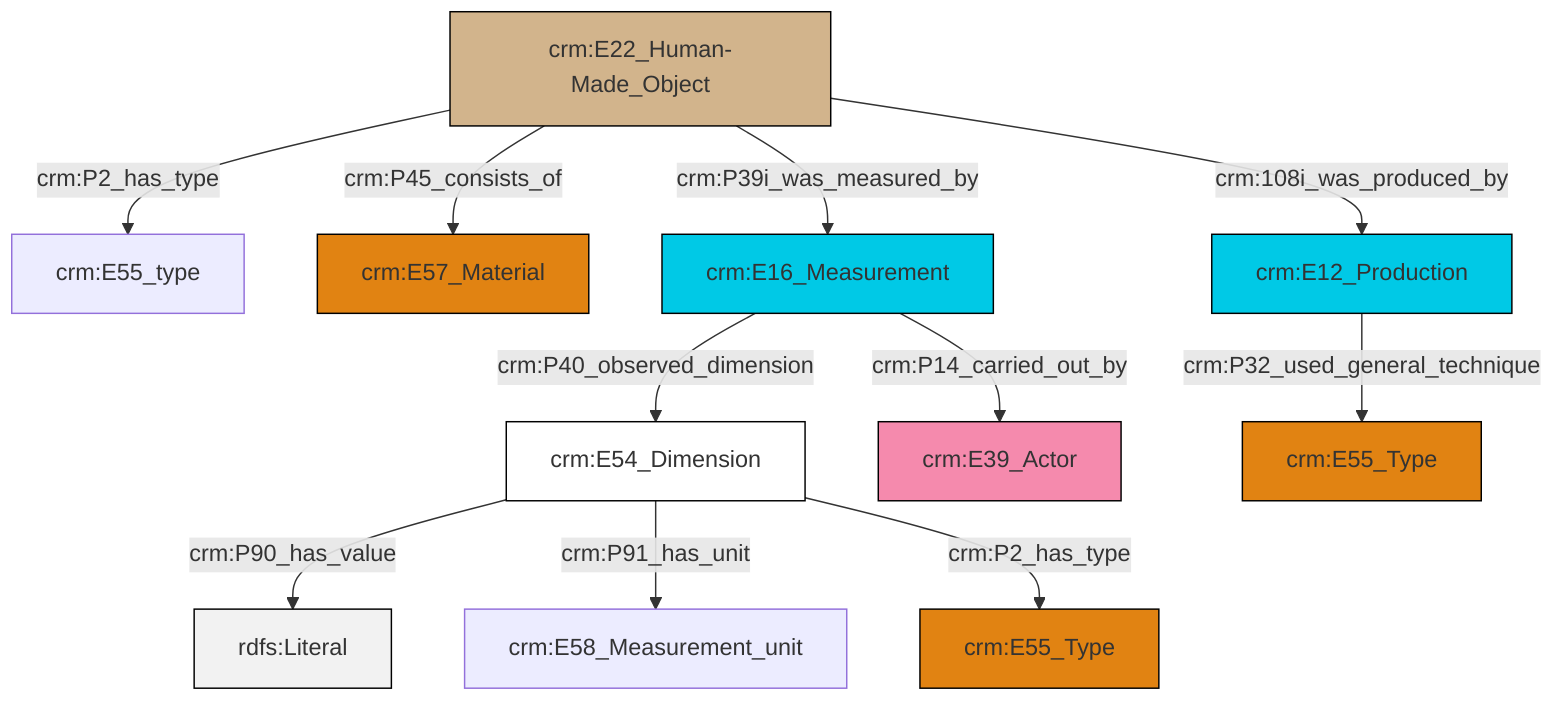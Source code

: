 graph TD
classDef Literal fill:#f2f2f2,stroke:#000000;
classDef CRM_Entity fill:#FFFFFF,stroke:#000000;
classDef Temporal_Entity fill:#00C9E6, stroke:#000000;
classDef Type fill:#E18312, stroke:#000000;
classDef Time-Span fill:#2C9C91, stroke:#000000;
classDef Appellation fill:#FFEB7F, stroke:#000000;
classDef Place fill:#008836, stroke:#000000;
classDef Persistent_Item fill:#B266B2, stroke:#000000;
classDef Conceptual_Object fill:#FFD700, stroke:#000000;
classDef Physical_Thing fill:#D2B48C, stroke:#000000;
classDef Actor fill:#f58aad, stroke:#000000;
classDef PC_Classes fill:#4ce600, stroke:#000000;
classDef Multi fill:#cccccc,stroke:#000000;

0["crm:E54_Dimension"]:::CRM_Entity -->|crm:P90_has_value| 1[rdfs:Literal]:::Literal
2["crm:E22_Human-Made_Object"]:::Physical_Thing -->|crm:P2_has_type| 3["crm:E55_type"]:::Default
2["crm:E22_Human-Made_Object"]:::Physical_Thing -->|crm:P45_consists_of| 6["crm:E57_Material"]:::Type
0["crm:E54_Dimension"]:::CRM_Entity -->|crm:P91_has_unit| 4["crm:E58_Measurement_unit"]:::Default
2["crm:E22_Human-Made_Object"]:::Physical_Thing -->|crm:P39i_was_measured_by| 7["crm:E16_Measurement"]:::Temporal_Entity
7["crm:E16_Measurement"]:::Temporal_Entity -->|crm:P14_carried_out_by| 10["crm:E39_Actor"]:::Actor
2["crm:E22_Human-Made_Object"]:::Physical_Thing -->|crm:108i_was_produced_by| 8["crm:E12_Production"]:::Temporal_Entity
0["crm:E54_Dimension"]:::CRM_Entity -->|crm:P2_has_type| 15["crm:E55_Type"]:::Type
7["crm:E16_Measurement"]:::Temporal_Entity -->|crm:P40_observed_dimension| 0["crm:E54_Dimension"]:::CRM_Entity
8["crm:E12_Production"]:::Temporal_Entity -->|crm:P32_used_general_technique| 17["crm:E55_Type"]:::Type